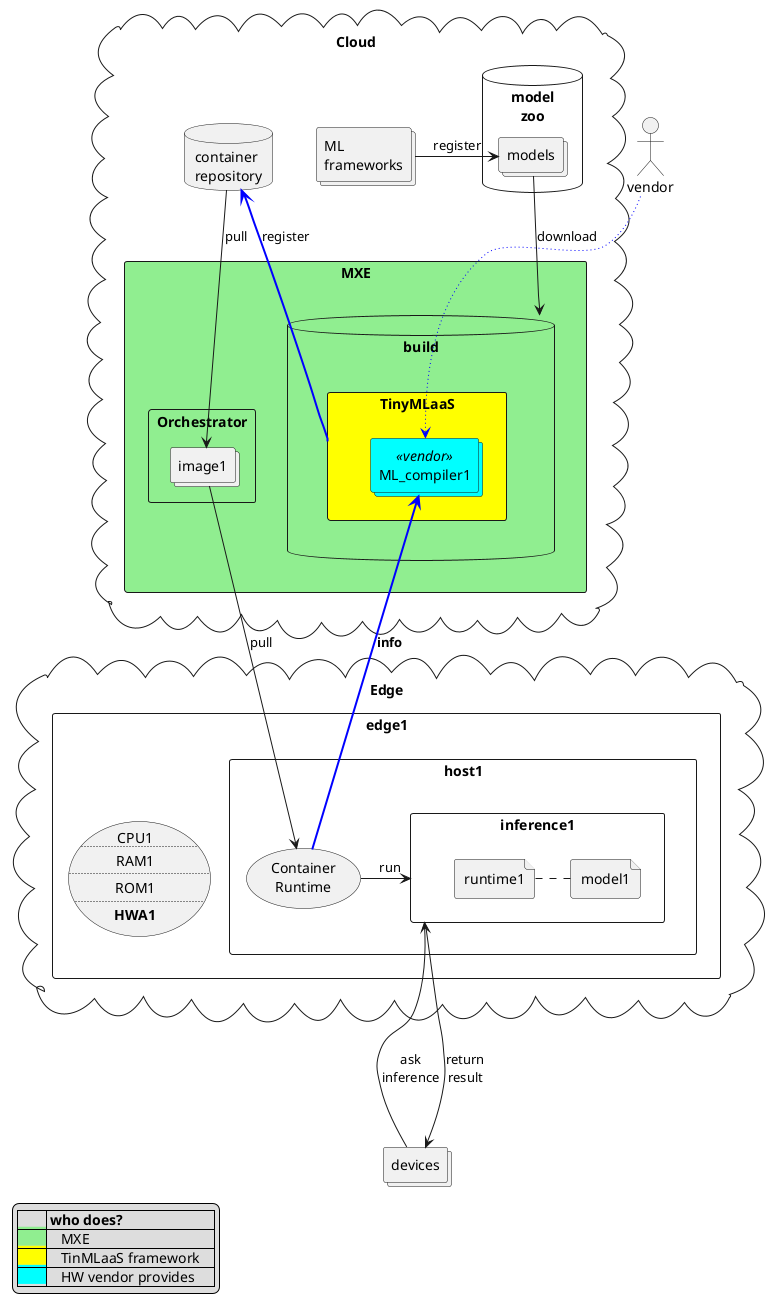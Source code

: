 @startuml

'title TinyMLaaS in MXE

actor vendor

cloud Cloud {
        collections "ML\nframeworks" as mlf
        database model\nzoo {
                collections models
        }
        database "container\nrepository" as container_repository
        mlf -left-> models : register

       Rectangle MXE #lightgreen {
		database build {
                	rectangle TinyMLaaS #yellow {
                	        collections ML_compiler1 <<vendor>> #Aqua

				vendor -[#blue,dotted]down-> ML_compiler1
                	}
		}
                rectangle Orchestrator {
                        collections image1
                }
                TinyMLaaS -[#blue,bold]> container_repository : register
	        build <-up- models : download
        }

}

'note top of MXE
'MXE:
'- Build server
'- Orchestrator
'- Container registory?
'end note

cloud Edge {
        container_repository -down-> image1 : pull

        rectangle edge1 {
                rectangle host1 {
                        (Container\nRuntime) as containerd
                        rectangle inference1 {
                                file model1
                                file runtime1
                                runtime1 .right. model1
                        }
                }
                usecase HW1 as "CPU1
                        ..
                        RAM1
                        ..
                        ROM1
                        ..
                        **HWA1**"
        }

        containerd -[#blue,bold]up-> ML_compiler1 : **info**
        image1 -down-> containerd : pull
        containerd -> inference1 : run
}

collections devices

devices -up-> inference1 : ask\ninference
devices <-up-- inference1 : return\nresult


legend left
|= |= who does? |
|<back:lightgreen>        </back>|    MXE    |
|<back:yellow>        </back>|    TinMLaaS framework    |
|<back:aqua>        </back>|    HW vendor provides    |
end legend

@enduml
